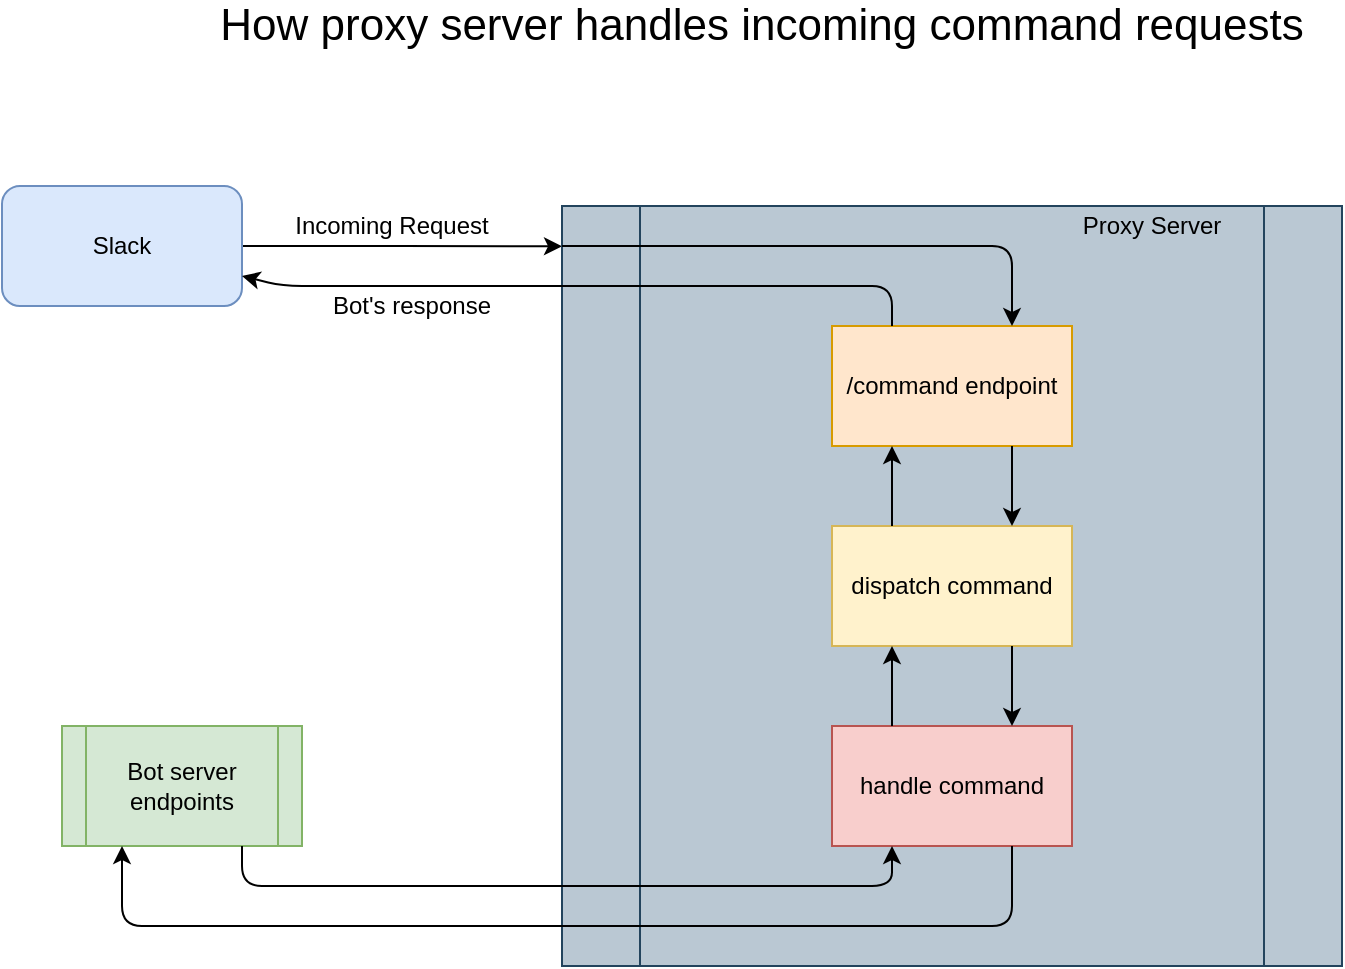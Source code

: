 <mxfile version="13.6.5" type="device"><diagram id="evG74WAKHNem5BGVPFm8" name="Page-1"><mxGraphModel dx="932" dy="551" grid="1" gridSize="10" guides="1" tooltips="1" connect="1" arrows="1" fold="1" page="1" pageScale="1" pageWidth="850" pageHeight="1100" math="0" shadow="0"><root><mxCell id="0"/><mxCell id="1" parent="0"/><mxCell id="47kjdg5oVVBWaYbydkSM-10" style="edgeStyle=orthogonalEdgeStyle;rounded=0;orthogonalLoop=1;jettySize=auto;html=1;exitX=1;exitY=0.5;exitDx=0;exitDy=0;entryX=0;entryY=0.053;entryDx=0;entryDy=0;entryPerimeter=0;" edge="1" parent="1" source="47kjdg5oVVBWaYbydkSM-1" target="47kjdg5oVVBWaYbydkSM-2"><mxGeometry relative="1" as="geometry"/></mxCell><mxCell id="47kjdg5oVVBWaYbydkSM-1" value="Slack" style="rounded=1;whiteSpace=wrap;html=1;fillColor=#dae8fc;strokeColor=#6c8ebf;" vertex="1" parent="1"><mxGeometry x="30" y="120" width="120" height="60" as="geometry"/></mxCell><mxCell id="47kjdg5oVVBWaYbydkSM-2" value="" style="shape=process;whiteSpace=wrap;html=1;backgroundOutline=1;fillColor=#bac8d3;strokeColor=#23445d;" vertex="1" parent="1"><mxGeometry x="310" y="130" width="390" height="380" as="geometry"/></mxCell><mxCell id="47kjdg5oVVBWaYbydkSM-3" value="/command endpoint" style="rounded=0;whiteSpace=wrap;html=1;fillColor=#ffe6cc;strokeColor=#d79b00;" vertex="1" parent="1"><mxGeometry x="445" y="190" width="120" height="60" as="geometry"/></mxCell><mxCell id="47kjdg5oVVBWaYbydkSM-6" value="dispatch command" style="rounded=0;whiteSpace=wrap;html=1;fillColor=#fff2cc;strokeColor=#d6b656;" vertex="1" parent="1"><mxGeometry x="445" y="290" width="120" height="60" as="geometry"/></mxCell><mxCell id="47kjdg5oVVBWaYbydkSM-7" value="handle command" style="rounded=0;whiteSpace=wrap;html=1;fillColor=#f8cecc;strokeColor=#b85450;" vertex="1" parent="1"><mxGeometry x="445" y="390" width="120" height="60" as="geometry"/></mxCell><mxCell id="47kjdg5oVVBWaYbydkSM-8" value="Bot server endpoints" style="shape=process;whiteSpace=wrap;html=1;backgroundOutline=1;fillColor=#d5e8d4;strokeColor=#82b366;" vertex="1" parent="1"><mxGeometry x="60" y="390" width="120" height="60" as="geometry"/></mxCell><mxCell id="47kjdg5oVVBWaYbydkSM-11" value="" style="endArrow=classic;html=1;entryX=0.75;entryY=0;entryDx=0;entryDy=0;" edge="1" parent="1" target="47kjdg5oVVBWaYbydkSM-3"><mxGeometry width="50" height="50" relative="1" as="geometry"><mxPoint x="310" y="150" as="sourcePoint"/><mxPoint x="450" y="310" as="targetPoint"/><Array as="points"><mxPoint x="535" y="150"/></Array></mxGeometry></mxCell><mxCell id="47kjdg5oVVBWaYbydkSM-12" value="" style="endArrow=classic;html=1;exitX=0.75;exitY=1;exitDx=0;exitDy=0;entryX=0.75;entryY=0;entryDx=0;entryDy=0;" edge="1" parent="1" source="47kjdg5oVVBWaYbydkSM-3" target="47kjdg5oVVBWaYbydkSM-6"><mxGeometry width="50" height="50" relative="1" as="geometry"><mxPoint x="400" y="360" as="sourcePoint"/><mxPoint x="450" y="310" as="targetPoint"/></mxGeometry></mxCell><mxCell id="47kjdg5oVVBWaYbydkSM-13" value="" style="endArrow=classic;html=1;exitX=0.75;exitY=1;exitDx=0;exitDy=0;entryX=0.75;entryY=0;entryDx=0;entryDy=0;" edge="1" parent="1" source="47kjdg5oVVBWaYbydkSM-6" target="47kjdg5oVVBWaYbydkSM-7"><mxGeometry width="50" height="50" relative="1" as="geometry"><mxPoint x="400" y="360" as="sourcePoint"/><mxPoint x="450" y="310" as="targetPoint"/></mxGeometry></mxCell><mxCell id="47kjdg5oVVBWaYbydkSM-14" value="" style="endArrow=classic;html=1;exitX=0.75;exitY=1;exitDx=0;exitDy=0;entryX=0.25;entryY=1;entryDx=0;entryDy=0;" edge="1" parent="1" source="47kjdg5oVVBWaYbydkSM-7" target="47kjdg5oVVBWaYbydkSM-8"><mxGeometry width="50" height="50" relative="1" as="geometry"><mxPoint x="400" y="360" as="sourcePoint"/><mxPoint x="450" y="310" as="targetPoint"/><Array as="points"><mxPoint x="535" y="490"/><mxPoint x="90" y="490"/></Array></mxGeometry></mxCell><mxCell id="47kjdg5oVVBWaYbydkSM-15" value="" style="endArrow=classic;html=1;exitX=0.75;exitY=1;exitDx=0;exitDy=0;entryX=0.25;entryY=1;entryDx=0;entryDy=0;" edge="1" parent="1" source="47kjdg5oVVBWaYbydkSM-8" target="47kjdg5oVVBWaYbydkSM-7"><mxGeometry width="50" height="50" relative="1" as="geometry"><mxPoint x="400" y="360" as="sourcePoint"/><mxPoint x="450" y="310" as="targetPoint"/><Array as="points"><mxPoint x="150" y="470"/><mxPoint x="475" y="470"/></Array></mxGeometry></mxCell><mxCell id="47kjdg5oVVBWaYbydkSM-16" value="" style="endArrow=classic;html=1;exitX=0.25;exitY=0;exitDx=0;exitDy=0;entryX=0.25;entryY=1;entryDx=0;entryDy=0;" edge="1" parent="1" source="47kjdg5oVVBWaYbydkSM-7" target="47kjdg5oVVBWaYbydkSM-6"><mxGeometry width="50" height="50" relative="1" as="geometry"><mxPoint x="400" y="360" as="sourcePoint"/><mxPoint x="450" y="310" as="targetPoint"/></mxGeometry></mxCell><mxCell id="47kjdg5oVVBWaYbydkSM-17" value="" style="endArrow=classic;html=1;exitX=0.25;exitY=0;exitDx=0;exitDy=0;entryX=0.25;entryY=1;entryDx=0;entryDy=0;" edge="1" parent="1" source="47kjdg5oVVBWaYbydkSM-6" target="47kjdg5oVVBWaYbydkSM-3"><mxGeometry width="50" height="50" relative="1" as="geometry"><mxPoint x="400" y="360" as="sourcePoint"/><mxPoint x="450" y="310" as="targetPoint"/></mxGeometry></mxCell><mxCell id="47kjdg5oVVBWaYbydkSM-18" value="" style="endArrow=classic;html=1;exitX=0.25;exitY=0;exitDx=0;exitDy=0;entryX=1;entryY=0.75;entryDx=0;entryDy=0;" edge="1" parent="1" source="47kjdg5oVVBWaYbydkSM-3" target="47kjdg5oVVBWaYbydkSM-1"><mxGeometry width="50" height="50" relative="1" as="geometry"><mxPoint x="400" y="360" as="sourcePoint"/><mxPoint x="450" y="310" as="targetPoint"/><Array as="points"><mxPoint x="475" y="170"/><mxPoint x="170" y="170"/></Array></mxGeometry></mxCell><mxCell id="47kjdg5oVVBWaYbydkSM-20" value="Incoming Request" style="text;html=1;strokeColor=none;fillColor=none;align=center;verticalAlign=middle;whiteSpace=wrap;rounded=0;" vertex="1" parent="1"><mxGeometry x="170" y="130" width="110" height="20" as="geometry"/></mxCell><mxCell id="47kjdg5oVVBWaYbydkSM-21" value="Bot's response" style="text;html=1;strokeColor=none;fillColor=none;align=center;verticalAlign=middle;whiteSpace=wrap;rounded=0;" vertex="1" parent="1"><mxGeometry x="180" y="170" width="110" height="20" as="geometry"/></mxCell><mxCell id="47kjdg5oVVBWaYbydkSM-22" value="Proxy Server" style="text;html=1;strokeColor=none;fillColor=none;align=center;verticalAlign=middle;whiteSpace=wrap;rounded=0;" vertex="1" parent="1"><mxGeometry x="565" y="130" width="80" height="20" as="geometry"/></mxCell><mxCell id="47kjdg5oVVBWaYbydkSM-23" value="&lt;font style=&quot;font-size: 22px&quot;&gt;How proxy server handles incoming command requests&lt;/font&gt;" style="text;html=1;strokeColor=none;fillColor=none;align=center;verticalAlign=middle;whiteSpace=wrap;rounded=0;" vertex="1" parent="1"><mxGeometry x="130" y="30" width="560" height="20" as="geometry"/></mxCell></root></mxGraphModel></diagram></mxfile>